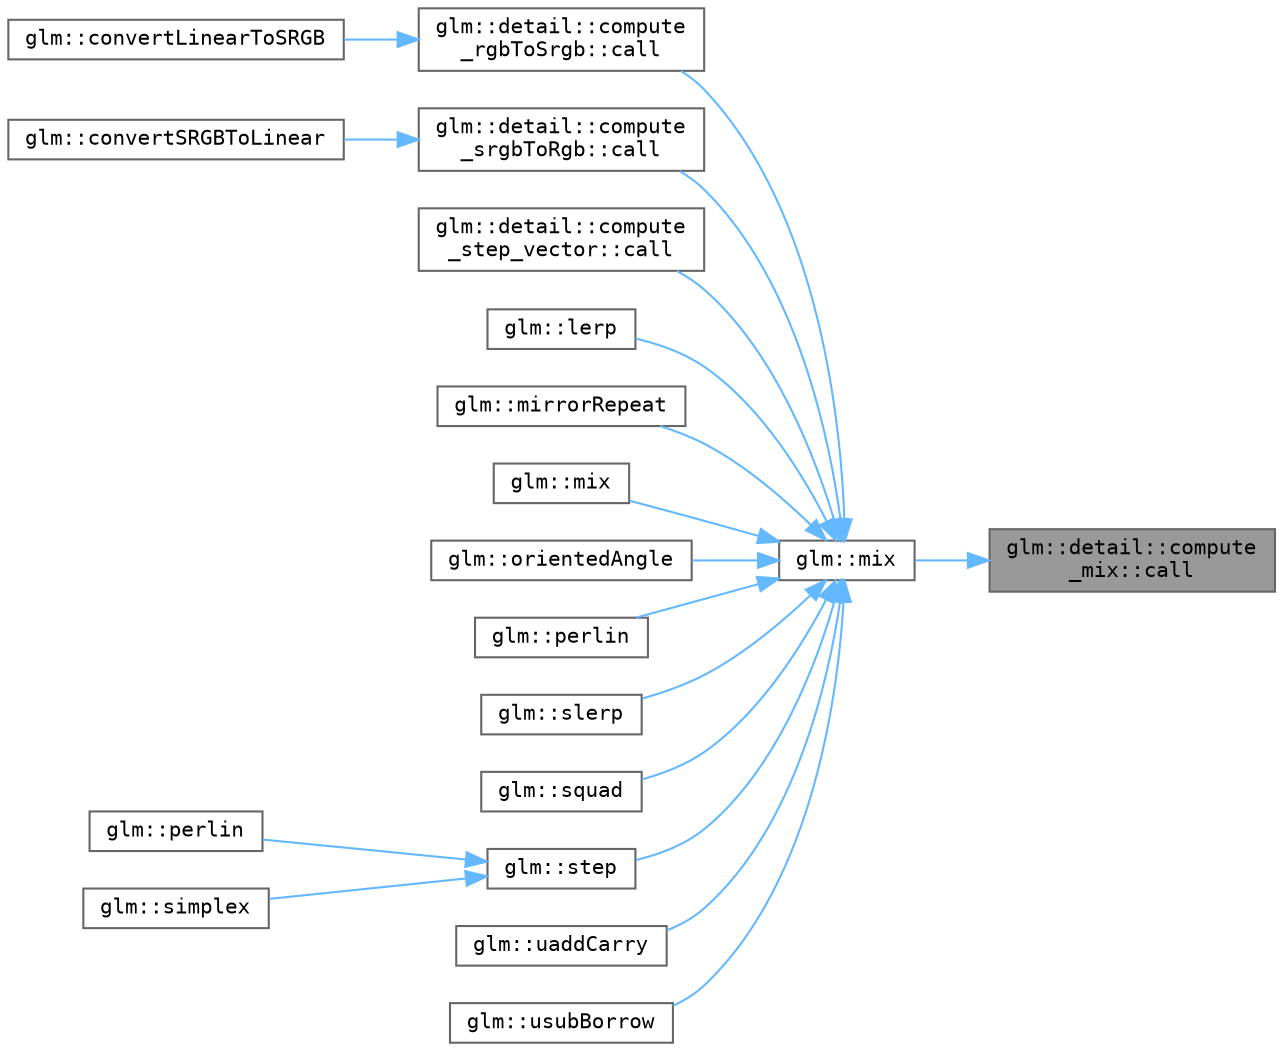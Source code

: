 digraph "glm::detail::compute_mix::call"
{
 // LATEX_PDF_SIZE
  bgcolor="transparent";
  edge [fontname=Terminal,fontsize=10,labelfontname=Helvetica,labelfontsize=10];
  node [fontname=Terminal,fontsize=10,shape=box,height=0.2,width=0.4];
  rankdir="RL";
  Node1 [label="glm::detail::compute\l_mix::call",height=0.2,width=0.4,color="gray40", fillcolor="grey60", style="filled", fontcolor="black",tooltip=" "];
  Node1 -> Node2 [dir="back",color="steelblue1",style="solid"];
  Node2 [label="glm::mix",height=0.2,width=0.4,color="grey40", fillcolor="white", style="filled",URL="$group__core__func__common.html#ga6b6e0c7ecb4a5b78f929566355bb7416",tooltip=" "];
  Node2 -> Node3 [dir="back",color="steelblue1",style="solid"];
  Node3 [label="glm::detail::compute\l_rgbToSrgb::call",height=0.2,width=0.4,color="grey40", fillcolor="white", style="filled",URL="$structglm_1_1detail_1_1compute__rgb_to_srgb.html#afdd0ede6e9033fbb7bea07bd2291c0d5",tooltip=" "];
  Node3 -> Node4 [dir="back",color="steelblue1",style="solid"];
  Node4 [label="glm::convertLinearToSRGB",height=0.2,width=0.4,color="grey40", fillcolor="white", style="filled",URL="$group__gtc__color__space.html#ga12a34c560bb2db262bd02605d99aa512",tooltip=" "];
  Node2 -> Node5 [dir="back",color="steelblue1",style="solid"];
  Node5 [label="glm::detail::compute\l_srgbToRgb::call",height=0.2,width=0.4,color="grey40", fillcolor="white", style="filled",URL="$structglm_1_1detail_1_1compute__srgb_to_rgb.html#a7806d3941d9426b2d708522265206243",tooltip=" "];
  Node5 -> Node6 [dir="back",color="steelblue1",style="solid"];
  Node6 [label="glm::convertSRGBToLinear",height=0.2,width=0.4,color="grey40", fillcolor="white", style="filled",URL="$group__gtc__color__space.html#ga9deb7729e709faeb1b89d65541f0dab0",tooltip=" "];
  Node2 -> Node7 [dir="back",color="steelblue1",style="solid"];
  Node7 [label="glm::detail::compute\l_step_vector::call",height=0.2,width=0.4,color="grey40", fillcolor="white", style="filled",URL="$structglm_1_1detail_1_1compute__step__vector.html#a0164d7cb03db7e6dd61a910f455e783c",tooltip=" "];
  Node2 -> Node8 [dir="back",color="steelblue1",style="solid"];
  Node8 [label="glm::lerp",height=0.2,width=0.4,color="grey40", fillcolor="white", style="filled",URL="$group__gtx__compatibility.html#ga5494ba3a95ea6594c86fc75236886864",tooltip="Returns x * (1.0 - a) + y * a, i.e., the linear blend of x and y using the floating-point value a...."];
  Node2 -> Node9 [dir="back",color="steelblue1",style="solid"];
  Node9 [label="glm::mirrorRepeat",height=0.2,width=0.4,color="grey40", fillcolor="white", style="filled",URL="$group__ext__scalar__common.html#ga16a89b0661b60d5bea85137bbae74d73",tooltip=" "];
  Node2 -> Node10 [dir="back",color="steelblue1",style="solid"];
  Node10 [label="glm::mix",height=0.2,width=0.4,color="grey40", fillcolor="white", style="filled",URL="$group__ext__quaternion__common.html#gac3fe299d58c0c327ea48063c76cd3369",tooltip=" "];
  Node2 -> Node11 [dir="back",color="steelblue1",style="solid"];
  Node11 [label="glm::orientedAngle",height=0.2,width=0.4,color="grey40", fillcolor="white", style="filled",URL="$group__gtx__vector__angle.html#ga706fce3d111f485839756a64f5a48553",tooltip=" "];
  Node2 -> Node12 [dir="back",color="steelblue1",style="solid"];
  Node12 [label="glm::perlin",height=0.2,width=0.4,color="grey40", fillcolor="white", style="filled",URL="$namespaceglm.html#a54326f7a6c7c00d7702fe6f15fa0d13f",tooltip=" "];
  Node2 -> Node13 [dir="back",color="steelblue1",style="solid"];
  Node13 [label="glm::slerp",height=0.2,width=0.4,color="grey40", fillcolor="white", style="filled",URL="$group__ext__quaternion__common.html#gac536fe0ef911df8ecea579d86ee50b08",tooltip=" "];
  Node2 -> Node14 [dir="back",color="steelblue1",style="solid"];
  Node14 [label="glm::squad",height=0.2,width=0.4,color="grey40", fillcolor="white", style="filled",URL="$group__gtx__quaternion.html#ga77f8e42a93c02b56d5dd6f7ca2c904bd",tooltip=" "];
  Node2 -> Node15 [dir="back",color="steelblue1",style="solid"];
  Node15 [label="glm::step",height=0.2,width=0.4,color="grey40", fillcolor="white", style="filled",URL="$group__core__func__common.html#ga015a1261ff23e12650211aa872863cce",tooltip=" "];
  Node15 -> Node16 [dir="back",color="steelblue1",style="solid"];
  Node16 [label="glm::perlin",height=0.2,width=0.4,color="grey40", fillcolor="white", style="filled",URL="$namespaceglm.html#add5d8345389c307da58e6916d949c4be",tooltip=" "];
  Node15 -> Node17 [dir="back",color="steelblue1",style="solid"];
  Node17 [label="glm::simplex",height=0.2,width=0.4,color="grey40", fillcolor="white", style="filled",URL="$namespaceglm.html#a9647df123e68432133be68c141dbee4a",tooltip=" "];
  Node2 -> Node18 [dir="back",color="steelblue1",style="solid"];
  Node18 [label="glm::uaddCarry",height=0.2,width=0.4,color="grey40", fillcolor="white", style="filled",URL="$group__core__func__integer.html#ga69005cfca795a929dec5f08f952a6b54",tooltip=" "];
  Node2 -> Node19 [dir="back",color="steelblue1",style="solid"];
  Node19 [label="glm::usubBorrow",height=0.2,width=0.4,color="grey40", fillcolor="white", style="filled",URL="$group__core__func__integer.html#gae369510d9076eb8b4cc1798299d3f520",tooltip=" "];
}
